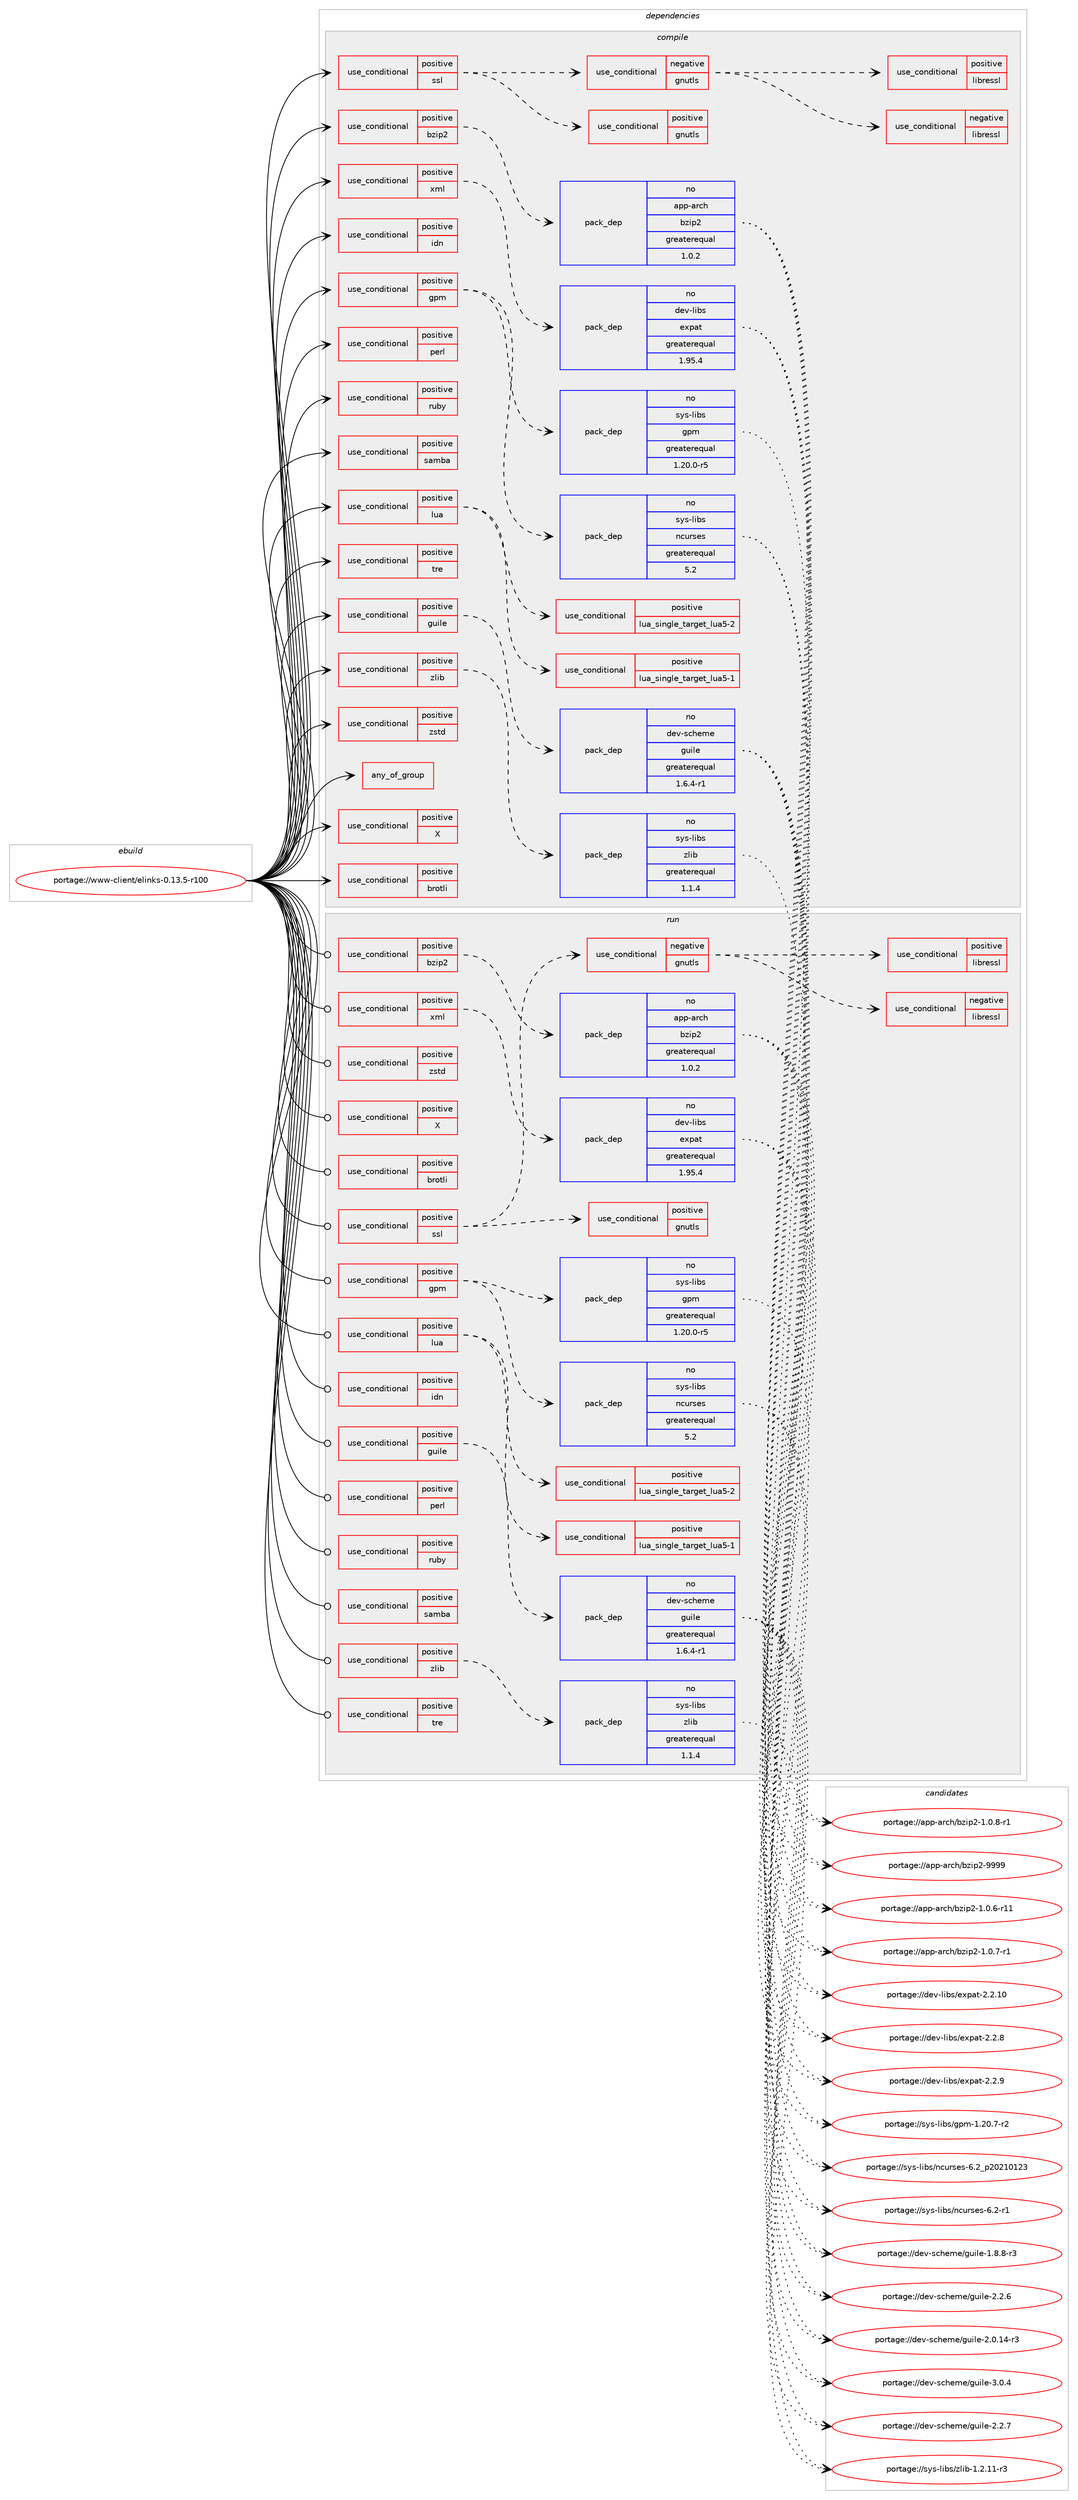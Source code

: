 digraph prolog {

# *************
# Graph options
# *************

newrank=true;
concentrate=true;
compound=true;
graph [rankdir=LR,fontname=Helvetica,fontsize=10,ranksep=1.5];#, ranksep=2.5, nodesep=0.2];
edge  [arrowhead=vee];
node  [fontname=Helvetica,fontsize=10];

# **********
# The ebuild
# **********

subgraph cluster_leftcol {
color=gray;
rank=same;
label=<<i>ebuild</i>>;
id [label="portage://www-client/elinks-0.13.5-r100", color=red, width=4, href="../www-client/elinks-0.13.5-r100.svg"];
}

# ****************
# The dependencies
# ****************

subgraph cluster_midcol {
color=gray;
label=<<i>dependencies</i>>;
subgraph cluster_compile {
fillcolor="#eeeeee";
style=filled;
label=<<i>compile</i>>;
subgraph any69 {
dependency3672 [label=<<TABLE BORDER="0" CELLBORDER="1" CELLSPACING="0" CELLPADDING="4"><TR><TD CELLPADDING="10">any_of_group</TD></TR></TABLE>>, shape=none, color=red];# *** BEGIN UNKNOWN DEPENDENCY TYPE (TODO) ***
# dependency3672 -> package_dependency(portage://www-client/elinks-0.13.5-r100,install,no,dev-lang,python,none,[,,],[slot(3.9)],[])
# *** END UNKNOWN DEPENDENCY TYPE (TODO) ***

# *** BEGIN UNKNOWN DEPENDENCY TYPE (TODO) ***
# dependency3672 -> package_dependency(portage://www-client/elinks-0.13.5-r100,install,no,dev-lang,python,none,[,,],[slot(3.8)],[])
# *** END UNKNOWN DEPENDENCY TYPE (TODO) ***

# *** BEGIN UNKNOWN DEPENDENCY TYPE (TODO) ***
# dependency3672 -> package_dependency(portage://www-client/elinks-0.13.5-r100,install,no,dev-lang,python,none,[,,],[slot(3.7)],[])
# *** END UNKNOWN DEPENDENCY TYPE (TODO) ***

}
id:e -> dependency3672:w [weight=20,style="solid",arrowhead="vee"];
subgraph cond2282 {
dependency3673 [label=<<TABLE BORDER="0" CELLBORDER="1" CELLSPACING="0" CELLPADDING="4"><TR><TD ROWSPAN="3" CELLPADDING="10">use_conditional</TD></TR><TR><TD>positive</TD></TR><TR><TD>X</TD></TR></TABLE>>, shape=none, color=red];
# *** BEGIN UNKNOWN DEPENDENCY TYPE (TODO) ***
# dependency3673 -> package_dependency(portage://www-client/elinks-0.13.5-r100,install,no,x11-libs,libX11,none,[,,],[],[])
# *** END UNKNOWN DEPENDENCY TYPE (TODO) ***

# *** BEGIN UNKNOWN DEPENDENCY TYPE (TODO) ***
# dependency3673 -> package_dependency(portage://www-client/elinks-0.13.5-r100,install,no,x11-libs,libXt,none,[,,],[],[])
# *** END UNKNOWN DEPENDENCY TYPE (TODO) ***

}
id:e -> dependency3673:w [weight=20,style="solid",arrowhead="vee"];
subgraph cond2283 {
dependency3674 [label=<<TABLE BORDER="0" CELLBORDER="1" CELLSPACING="0" CELLPADDING="4"><TR><TD ROWSPAN="3" CELLPADDING="10">use_conditional</TD></TR><TR><TD>positive</TD></TR><TR><TD>brotli</TD></TR></TABLE>>, shape=none, color=red];
# *** BEGIN UNKNOWN DEPENDENCY TYPE (TODO) ***
# dependency3674 -> package_dependency(portage://www-client/elinks-0.13.5-r100,install,no,app-arch,brotli,none,[,,],any_same_slot,[])
# *** END UNKNOWN DEPENDENCY TYPE (TODO) ***

}
id:e -> dependency3674:w [weight=20,style="solid",arrowhead="vee"];
subgraph cond2284 {
dependency3675 [label=<<TABLE BORDER="0" CELLBORDER="1" CELLSPACING="0" CELLPADDING="4"><TR><TD ROWSPAN="3" CELLPADDING="10">use_conditional</TD></TR><TR><TD>positive</TD></TR><TR><TD>bzip2</TD></TR></TABLE>>, shape=none, color=red];
subgraph pack1318 {
dependency3676 [label=<<TABLE BORDER="0" CELLBORDER="1" CELLSPACING="0" CELLPADDING="4" WIDTH="220"><TR><TD ROWSPAN="6" CELLPADDING="30">pack_dep</TD></TR><TR><TD WIDTH="110">no</TD></TR><TR><TD>app-arch</TD></TR><TR><TD>bzip2</TD></TR><TR><TD>greaterequal</TD></TR><TR><TD>1.0.2</TD></TR></TABLE>>, shape=none, color=blue];
}
dependency3675:e -> dependency3676:w [weight=20,style="dashed",arrowhead="vee"];
}
id:e -> dependency3675:w [weight=20,style="solid",arrowhead="vee"];
subgraph cond2285 {
dependency3677 [label=<<TABLE BORDER="0" CELLBORDER="1" CELLSPACING="0" CELLPADDING="4"><TR><TD ROWSPAN="3" CELLPADDING="10">use_conditional</TD></TR><TR><TD>positive</TD></TR><TR><TD>gpm</TD></TR></TABLE>>, shape=none, color=red];
subgraph pack1319 {
dependency3678 [label=<<TABLE BORDER="0" CELLBORDER="1" CELLSPACING="0" CELLPADDING="4" WIDTH="220"><TR><TD ROWSPAN="6" CELLPADDING="30">pack_dep</TD></TR><TR><TD WIDTH="110">no</TD></TR><TR><TD>sys-libs</TD></TR><TR><TD>ncurses</TD></TR><TR><TD>greaterequal</TD></TR><TR><TD>5.2</TD></TR></TABLE>>, shape=none, color=blue];
}
dependency3677:e -> dependency3678:w [weight=20,style="dashed",arrowhead="vee"];
subgraph pack1320 {
dependency3679 [label=<<TABLE BORDER="0" CELLBORDER="1" CELLSPACING="0" CELLPADDING="4" WIDTH="220"><TR><TD ROWSPAN="6" CELLPADDING="30">pack_dep</TD></TR><TR><TD WIDTH="110">no</TD></TR><TR><TD>sys-libs</TD></TR><TR><TD>gpm</TD></TR><TR><TD>greaterequal</TD></TR><TR><TD>1.20.0-r5</TD></TR></TABLE>>, shape=none, color=blue];
}
dependency3677:e -> dependency3679:w [weight=20,style="dashed",arrowhead="vee"];
}
id:e -> dependency3677:w [weight=20,style="solid",arrowhead="vee"];
subgraph cond2286 {
dependency3680 [label=<<TABLE BORDER="0" CELLBORDER="1" CELLSPACING="0" CELLPADDING="4"><TR><TD ROWSPAN="3" CELLPADDING="10">use_conditional</TD></TR><TR><TD>positive</TD></TR><TR><TD>guile</TD></TR></TABLE>>, shape=none, color=red];
subgraph pack1321 {
dependency3681 [label=<<TABLE BORDER="0" CELLBORDER="1" CELLSPACING="0" CELLPADDING="4" WIDTH="220"><TR><TD ROWSPAN="6" CELLPADDING="30">pack_dep</TD></TR><TR><TD WIDTH="110">no</TD></TR><TR><TD>dev-scheme</TD></TR><TR><TD>guile</TD></TR><TR><TD>greaterequal</TD></TR><TR><TD>1.6.4-r1</TD></TR></TABLE>>, shape=none, color=blue];
}
dependency3680:e -> dependency3681:w [weight=20,style="dashed",arrowhead="vee"];
}
id:e -> dependency3680:w [weight=20,style="solid",arrowhead="vee"];
subgraph cond2287 {
dependency3682 [label=<<TABLE BORDER="0" CELLBORDER="1" CELLSPACING="0" CELLPADDING="4"><TR><TD ROWSPAN="3" CELLPADDING="10">use_conditional</TD></TR><TR><TD>positive</TD></TR><TR><TD>idn</TD></TR></TABLE>>, shape=none, color=red];
# *** BEGIN UNKNOWN DEPENDENCY TYPE (TODO) ***
# dependency3682 -> package_dependency(portage://www-client/elinks-0.13.5-r100,install,no,net-dns,libidn,none,[,,],any_same_slot,[])
# *** END UNKNOWN DEPENDENCY TYPE (TODO) ***

}
id:e -> dependency3682:w [weight=20,style="solid",arrowhead="vee"];
subgraph cond2288 {
dependency3683 [label=<<TABLE BORDER="0" CELLBORDER="1" CELLSPACING="0" CELLPADDING="4"><TR><TD ROWSPAN="3" CELLPADDING="10">use_conditional</TD></TR><TR><TD>positive</TD></TR><TR><TD>lua</TD></TR></TABLE>>, shape=none, color=red];
subgraph cond2289 {
dependency3684 [label=<<TABLE BORDER="0" CELLBORDER="1" CELLSPACING="0" CELLPADDING="4"><TR><TD ROWSPAN="3" CELLPADDING="10">use_conditional</TD></TR><TR><TD>positive</TD></TR><TR><TD>lua_single_target_lua5-1</TD></TR></TABLE>>, shape=none, color=red];
# *** BEGIN UNKNOWN DEPENDENCY TYPE (TODO) ***
# dependency3684 -> package_dependency(portage://www-client/elinks-0.13.5-r100,install,no,dev-lang,lua,none,[,,],[slot(5.1)],[])
# *** END UNKNOWN DEPENDENCY TYPE (TODO) ***

}
dependency3683:e -> dependency3684:w [weight=20,style="dashed",arrowhead="vee"];
subgraph cond2290 {
dependency3685 [label=<<TABLE BORDER="0" CELLBORDER="1" CELLSPACING="0" CELLPADDING="4"><TR><TD ROWSPAN="3" CELLPADDING="10">use_conditional</TD></TR><TR><TD>positive</TD></TR><TR><TD>lua_single_target_lua5-2</TD></TR></TABLE>>, shape=none, color=red];
# *** BEGIN UNKNOWN DEPENDENCY TYPE (TODO) ***
# dependency3685 -> package_dependency(portage://www-client/elinks-0.13.5-r100,install,no,dev-lang,lua,none,[,,],[slot(5.2)],[])
# *** END UNKNOWN DEPENDENCY TYPE (TODO) ***

}
dependency3683:e -> dependency3685:w [weight=20,style="dashed",arrowhead="vee"];
}
id:e -> dependency3683:w [weight=20,style="solid",arrowhead="vee"];
subgraph cond2291 {
dependency3686 [label=<<TABLE BORDER="0" CELLBORDER="1" CELLSPACING="0" CELLPADDING="4"><TR><TD ROWSPAN="3" CELLPADDING="10">use_conditional</TD></TR><TR><TD>positive</TD></TR><TR><TD>perl</TD></TR></TABLE>>, shape=none, color=red];
# *** BEGIN UNKNOWN DEPENDENCY TYPE (TODO) ***
# dependency3686 -> package_dependency(portage://www-client/elinks-0.13.5-r100,install,no,dev-lang,perl,none,[,,],any_same_slot,[])
# *** END UNKNOWN DEPENDENCY TYPE (TODO) ***

}
id:e -> dependency3686:w [weight=20,style="solid",arrowhead="vee"];
subgraph cond2292 {
dependency3687 [label=<<TABLE BORDER="0" CELLBORDER="1" CELLSPACING="0" CELLPADDING="4"><TR><TD ROWSPAN="3" CELLPADDING="10">use_conditional</TD></TR><TR><TD>positive</TD></TR><TR><TD>ruby</TD></TR></TABLE>>, shape=none, color=red];
# *** BEGIN UNKNOWN DEPENDENCY TYPE (TODO) ***
# dependency3687 -> package_dependency(portage://www-client/elinks-0.13.5-r100,install,no,dev-lang,ruby,none,[,,],any_different_slot,[])
# *** END UNKNOWN DEPENDENCY TYPE (TODO) ***

# *** BEGIN UNKNOWN DEPENDENCY TYPE (TODO) ***
# dependency3687 -> package_dependency(portage://www-client/elinks-0.13.5-r100,install,no,dev-ruby,rubygems,none,[,,],any_different_slot,[])
# *** END UNKNOWN DEPENDENCY TYPE (TODO) ***

}
id:e -> dependency3687:w [weight=20,style="solid",arrowhead="vee"];
subgraph cond2293 {
dependency3688 [label=<<TABLE BORDER="0" CELLBORDER="1" CELLSPACING="0" CELLPADDING="4"><TR><TD ROWSPAN="3" CELLPADDING="10">use_conditional</TD></TR><TR><TD>positive</TD></TR><TR><TD>samba</TD></TR></TABLE>>, shape=none, color=red];
# *** BEGIN UNKNOWN DEPENDENCY TYPE (TODO) ***
# dependency3688 -> package_dependency(portage://www-client/elinks-0.13.5-r100,install,no,net-fs,samba,none,[,,],[],[])
# *** END UNKNOWN DEPENDENCY TYPE (TODO) ***

}
id:e -> dependency3688:w [weight=20,style="solid",arrowhead="vee"];
subgraph cond2294 {
dependency3689 [label=<<TABLE BORDER="0" CELLBORDER="1" CELLSPACING="0" CELLPADDING="4"><TR><TD ROWSPAN="3" CELLPADDING="10">use_conditional</TD></TR><TR><TD>positive</TD></TR><TR><TD>ssl</TD></TR></TABLE>>, shape=none, color=red];
subgraph cond2295 {
dependency3690 [label=<<TABLE BORDER="0" CELLBORDER="1" CELLSPACING="0" CELLPADDING="4"><TR><TD ROWSPAN="3" CELLPADDING="10">use_conditional</TD></TR><TR><TD>negative</TD></TR><TR><TD>gnutls</TD></TR></TABLE>>, shape=none, color=red];
subgraph cond2296 {
dependency3691 [label=<<TABLE BORDER="0" CELLBORDER="1" CELLSPACING="0" CELLPADDING="4"><TR><TD ROWSPAN="3" CELLPADDING="10">use_conditional</TD></TR><TR><TD>negative</TD></TR><TR><TD>libressl</TD></TR></TABLE>>, shape=none, color=red];
# *** BEGIN UNKNOWN DEPENDENCY TYPE (TODO) ***
# dependency3691 -> package_dependency(portage://www-client/elinks-0.13.5-r100,install,no,dev-libs,openssl,none,[,,],[slot(0),equal],[])
# *** END UNKNOWN DEPENDENCY TYPE (TODO) ***

}
dependency3690:e -> dependency3691:w [weight=20,style="dashed",arrowhead="vee"];
subgraph cond2297 {
dependency3692 [label=<<TABLE BORDER="0" CELLBORDER="1" CELLSPACING="0" CELLPADDING="4"><TR><TD ROWSPAN="3" CELLPADDING="10">use_conditional</TD></TR><TR><TD>positive</TD></TR><TR><TD>libressl</TD></TR></TABLE>>, shape=none, color=red];
# *** BEGIN UNKNOWN DEPENDENCY TYPE (TODO) ***
# dependency3692 -> package_dependency(portage://www-client/elinks-0.13.5-r100,install,no,dev-libs,libressl,none,[,,],[slot(0),equal],[])
# *** END UNKNOWN DEPENDENCY TYPE (TODO) ***

}
dependency3690:e -> dependency3692:w [weight=20,style="dashed",arrowhead="vee"];
}
dependency3689:e -> dependency3690:w [weight=20,style="dashed",arrowhead="vee"];
subgraph cond2298 {
dependency3693 [label=<<TABLE BORDER="0" CELLBORDER="1" CELLSPACING="0" CELLPADDING="4"><TR><TD ROWSPAN="3" CELLPADDING="10">use_conditional</TD></TR><TR><TD>positive</TD></TR><TR><TD>gnutls</TD></TR></TABLE>>, shape=none, color=red];
# *** BEGIN UNKNOWN DEPENDENCY TYPE (TODO) ***
# dependency3693 -> package_dependency(portage://www-client/elinks-0.13.5-r100,install,no,net-libs,gnutls,none,[,,],any_same_slot,[])
# *** END UNKNOWN DEPENDENCY TYPE (TODO) ***

}
dependency3689:e -> dependency3693:w [weight=20,style="dashed",arrowhead="vee"];
}
id:e -> dependency3689:w [weight=20,style="solid",arrowhead="vee"];
subgraph cond2299 {
dependency3694 [label=<<TABLE BORDER="0" CELLBORDER="1" CELLSPACING="0" CELLPADDING="4"><TR><TD ROWSPAN="3" CELLPADDING="10">use_conditional</TD></TR><TR><TD>positive</TD></TR><TR><TD>tre</TD></TR></TABLE>>, shape=none, color=red];
# *** BEGIN UNKNOWN DEPENDENCY TYPE (TODO) ***
# dependency3694 -> package_dependency(portage://www-client/elinks-0.13.5-r100,install,no,dev-libs,tre,none,[,,],[],[])
# *** END UNKNOWN DEPENDENCY TYPE (TODO) ***

}
id:e -> dependency3694:w [weight=20,style="solid",arrowhead="vee"];
subgraph cond2300 {
dependency3695 [label=<<TABLE BORDER="0" CELLBORDER="1" CELLSPACING="0" CELLPADDING="4"><TR><TD ROWSPAN="3" CELLPADDING="10">use_conditional</TD></TR><TR><TD>positive</TD></TR><TR><TD>xml</TD></TR></TABLE>>, shape=none, color=red];
subgraph pack1322 {
dependency3696 [label=<<TABLE BORDER="0" CELLBORDER="1" CELLSPACING="0" CELLPADDING="4" WIDTH="220"><TR><TD ROWSPAN="6" CELLPADDING="30">pack_dep</TD></TR><TR><TD WIDTH="110">no</TD></TR><TR><TD>dev-libs</TD></TR><TR><TD>expat</TD></TR><TR><TD>greaterequal</TD></TR><TR><TD>1.95.4</TD></TR></TABLE>>, shape=none, color=blue];
}
dependency3695:e -> dependency3696:w [weight=20,style="dashed",arrowhead="vee"];
}
id:e -> dependency3695:w [weight=20,style="solid",arrowhead="vee"];
subgraph cond2301 {
dependency3697 [label=<<TABLE BORDER="0" CELLBORDER="1" CELLSPACING="0" CELLPADDING="4"><TR><TD ROWSPAN="3" CELLPADDING="10">use_conditional</TD></TR><TR><TD>positive</TD></TR><TR><TD>zlib</TD></TR></TABLE>>, shape=none, color=red];
subgraph pack1323 {
dependency3698 [label=<<TABLE BORDER="0" CELLBORDER="1" CELLSPACING="0" CELLPADDING="4" WIDTH="220"><TR><TD ROWSPAN="6" CELLPADDING="30">pack_dep</TD></TR><TR><TD WIDTH="110">no</TD></TR><TR><TD>sys-libs</TD></TR><TR><TD>zlib</TD></TR><TR><TD>greaterequal</TD></TR><TR><TD>1.1.4</TD></TR></TABLE>>, shape=none, color=blue];
}
dependency3697:e -> dependency3698:w [weight=20,style="dashed",arrowhead="vee"];
}
id:e -> dependency3697:w [weight=20,style="solid",arrowhead="vee"];
subgraph cond2302 {
dependency3699 [label=<<TABLE BORDER="0" CELLBORDER="1" CELLSPACING="0" CELLPADDING="4"><TR><TD ROWSPAN="3" CELLPADDING="10">use_conditional</TD></TR><TR><TD>positive</TD></TR><TR><TD>zstd</TD></TR></TABLE>>, shape=none, color=red];
# *** BEGIN UNKNOWN DEPENDENCY TYPE (TODO) ***
# dependency3699 -> package_dependency(portage://www-client/elinks-0.13.5-r100,install,no,app-arch,zstd,none,[,,],any_same_slot,[])
# *** END UNKNOWN DEPENDENCY TYPE (TODO) ***

}
id:e -> dependency3699:w [weight=20,style="solid",arrowhead="vee"];
}
subgraph cluster_compileandrun {
fillcolor="#eeeeee";
style=filled;
label=<<i>compile and run</i>>;
}
subgraph cluster_run {
fillcolor="#eeeeee";
style=filled;
label=<<i>run</i>>;
subgraph cond2303 {
dependency3700 [label=<<TABLE BORDER="0" CELLBORDER="1" CELLSPACING="0" CELLPADDING="4"><TR><TD ROWSPAN="3" CELLPADDING="10">use_conditional</TD></TR><TR><TD>positive</TD></TR><TR><TD>X</TD></TR></TABLE>>, shape=none, color=red];
# *** BEGIN UNKNOWN DEPENDENCY TYPE (TODO) ***
# dependency3700 -> package_dependency(portage://www-client/elinks-0.13.5-r100,run,no,x11-libs,libX11,none,[,,],[],[])
# *** END UNKNOWN DEPENDENCY TYPE (TODO) ***

# *** BEGIN UNKNOWN DEPENDENCY TYPE (TODO) ***
# dependency3700 -> package_dependency(portage://www-client/elinks-0.13.5-r100,run,no,x11-libs,libXt,none,[,,],[],[])
# *** END UNKNOWN DEPENDENCY TYPE (TODO) ***

}
id:e -> dependency3700:w [weight=20,style="solid",arrowhead="odot"];
subgraph cond2304 {
dependency3701 [label=<<TABLE BORDER="0" CELLBORDER="1" CELLSPACING="0" CELLPADDING="4"><TR><TD ROWSPAN="3" CELLPADDING="10">use_conditional</TD></TR><TR><TD>positive</TD></TR><TR><TD>brotli</TD></TR></TABLE>>, shape=none, color=red];
# *** BEGIN UNKNOWN DEPENDENCY TYPE (TODO) ***
# dependency3701 -> package_dependency(portage://www-client/elinks-0.13.5-r100,run,no,app-arch,brotli,none,[,,],any_same_slot,[])
# *** END UNKNOWN DEPENDENCY TYPE (TODO) ***

}
id:e -> dependency3701:w [weight=20,style="solid",arrowhead="odot"];
subgraph cond2305 {
dependency3702 [label=<<TABLE BORDER="0" CELLBORDER="1" CELLSPACING="0" CELLPADDING="4"><TR><TD ROWSPAN="3" CELLPADDING="10">use_conditional</TD></TR><TR><TD>positive</TD></TR><TR><TD>bzip2</TD></TR></TABLE>>, shape=none, color=red];
subgraph pack1324 {
dependency3703 [label=<<TABLE BORDER="0" CELLBORDER="1" CELLSPACING="0" CELLPADDING="4" WIDTH="220"><TR><TD ROWSPAN="6" CELLPADDING="30">pack_dep</TD></TR><TR><TD WIDTH="110">no</TD></TR><TR><TD>app-arch</TD></TR><TR><TD>bzip2</TD></TR><TR><TD>greaterequal</TD></TR><TR><TD>1.0.2</TD></TR></TABLE>>, shape=none, color=blue];
}
dependency3702:e -> dependency3703:w [weight=20,style="dashed",arrowhead="vee"];
}
id:e -> dependency3702:w [weight=20,style="solid",arrowhead="odot"];
subgraph cond2306 {
dependency3704 [label=<<TABLE BORDER="0" CELLBORDER="1" CELLSPACING="0" CELLPADDING="4"><TR><TD ROWSPAN="3" CELLPADDING="10">use_conditional</TD></TR><TR><TD>positive</TD></TR><TR><TD>gpm</TD></TR></TABLE>>, shape=none, color=red];
subgraph pack1325 {
dependency3705 [label=<<TABLE BORDER="0" CELLBORDER="1" CELLSPACING="0" CELLPADDING="4" WIDTH="220"><TR><TD ROWSPAN="6" CELLPADDING="30">pack_dep</TD></TR><TR><TD WIDTH="110">no</TD></TR><TR><TD>sys-libs</TD></TR><TR><TD>ncurses</TD></TR><TR><TD>greaterequal</TD></TR><TR><TD>5.2</TD></TR></TABLE>>, shape=none, color=blue];
}
dependency3704:e -> dependency3705:w [weight=20,style="dashed",arrowhead="vee"];
subgraph pack1326 {
dependency3706 [label=<<TABLE BORDER="0" CELLBORDER="1" CELLSPACING="0" CELLPADDING="4" WIDTH="220"><TR><TD ROWSPAN="6" CELLPADDING="30">pack_dep</TD></TR><TR><TD WIDTH="110">no</TD></TR><TR><TD>sys-libs</TD></TR><TR><TD>gpm</TD></TR><TR><TD>greaterequal</TD></TR><TR><TD>1.20.0-r5</TD></TR></TABLE>>, shape=none, color=blue];
}
dependency3704:e -> dependency3706:w [weight=20,style="dashed",arrowhead="vee"];
}
id:e -> dependency3704:w [weight=20,style="solid",arrowhead="odot"];
subgraph cond2307 {
dependency3707 [label=<<TABLE BORDER="0" CELLBORDER="1" CELLSPACING="0" CELLPADDING="4"><TR><TD ROWSPAN="3" CELLPADDING="10">use_conditional</TD></TR><TR><TD>positive</TD></TR><TR><TD>guile</TD></TR></TABLE>>, shape=none, color=red];
subgraph pack1327 {
dependency3708 [label=<<TABLE BORDER="0" CELLBORDER="1" CELLSPACING="0" CELLPADDING="4" WIDTH="220"><TR><TD ROWSPAN="6" CELLPADDING="30">pack_dep</TD></TR><TR><TD WIDTH="110">no</TD></TR><TR><TD>dev-scheme</TD></TR><TR><TD>guile</TD></TR><TR><TD>greaterequal</TD></TR><TR><TD>1.6.4-r1</TD></TR></TABLE>>, shape=none, color=blue];
}
dependency3707:e -> dependency3708:w [weight=20,style="dashed",arrowhead="vee"];
}
id:e -> dependency3707:w [weight=20,style="solid",arrowhead="odot"];
subgraph cond2308 {
dependency3709 [label=<<TABLE BORDER="0" CELLBORDER="1" CELLSPACING="0" CELLPADDING="4"><TR><TD ROWSPAN="3" CELLPADDING="10">use_conditional</TD></TR><TR><TD>positive</TD></TR><TR><TD>idn</TD></TR></TABLE>>, shape=none, color=red];
# *** BEGIN UNKNOWN DEPENDENCY TYPE (TODO) ***
# dependency3709 -> package_dependency(portage://www-client/elinks-0.13.5-r100,run,no,net-dns,libidn,none,[,,],any_same_slot,[])
# *** END UNKNOWN DEPENDENCY TYPE (TODO) ***

}
id:e -> dependency3709:w [weight=20,style="solid",arrowhead="odot"];
subgraph cond2309 {
dependency3710 [label=<<TABLE BORDER="0" CELLBORDER="1" CELLSPACING="0" CELLPADDING="4"><TR><TD ROWSPAN="3" CELLPADDING="10">use_conditional</TD></TR><TR><TD>positive</TD></TR><TR><TD>lua</TD></TR></TABLE>>, shape=none, color=red];
subgraph cond2310 {
dependency3711 [label=<<TABLE BORDER="0" CELLBORDER="1" CELLSPACING="0" CELLPADDING="4"><TR><TD ROWSPAN="3" CELLPADDING="10">use_conditional</TD></TR><TR><TD>positive</TD></TR><TR><TD>lua_single_target_lua5-1</TD></TR></TABLE>>, shape=none, color=red];
# *** BEGIN UNKNOWN DEPENDENCY TYPE (TODO) ***
# dependency3711 -> package_dependency(portage://www-client/elinks-0.13.5-r100,run,no,dev-lang,lua,none,[,,],[slot(5.1)],[])
# *** END UNKNOWN DEPENDENCY TYPE (TODO) ***

}
dependency3710:e -> dependency3711:w [weight=20,style="dashed",arrowhead="vee"];
subgraph cond2311 {
dependency3712 [label=<<TABLE BORDER="0" CELLBORDER="1" CELLSPACING="0" CELLPADDING="4"><TR><TD ROWSPAN="3" CELLPADDING="10">use_conditional</TD></TR><TR><TD>positive</TD></TR><TR><TD>lua_single_target_lua5-2</TD></TR></TABLE>>, shape=none, color=red];
# *** BEGIN UNKNOWN DEPENDENCY TYPE (TODO) ***
# dependency3712 -> package_dependency(portage://www-client/elinks-0.13.5-r100,run,no,dev-lang,lua,none,[,,],[slot(5.2)],[])
# *** END UNKNOWN DEPENDENCY TYPE (TODO) ***

}
dependency3710:e -> dependency3712:w [weight=20,style="dashed",arrowhead="vee"];
}
id:e -> dependency3710:w [weight=20,style="solid",arrowhead="odot"];
subgraph cond2312 {
dependency3713 [label=<<TABLE BORDER="0" CELLBORDER="1" CELLSPACING="0" CELLPADDING="4"><TR><TD ROWSPAN="3" CELLPADDING="10">use_conditional</TD></TR><TR><TD>positive</TD></TR><TR><TD>perl</TD></TR></TABLE>>, shape=none, color=red];
# *** BEGIN UNKNOWN DEPENDENCY TYPE (TODO) ***
# dependency3713 -> package_dependency(portage://www-client/elinks-0.13.5-r100,run,no,dev-lang,perl,none,[,,],any_same_slot,[])
# *** END UNKNOWN DEPENDENCY TYPE (TODO) ***

}
id:e -> dependency3713:w [weight=20,style="solid",arrowhead="odot"];
subgraph cond2313 {
dependency3714 [label=<<TABLE BORDER="0" CELLBORDER="1" CELLSPACING="0" CELLPADDING="4"><TR><TD ROWSPAN="3" CELLPADDING="10">use_conditional</TD></TR><TR><TD>positive</TD></TR><TR><TD>ruby</TD></TR></TABLE>>, shape=none, color=red];
# *** BEGIN UNKNOWN DEPENDENCY TYPE (TODO) ***
# dependency3714 -> package_dependency(portage://www-client/elinks-0.13.5-r100,run,no,dev-lang,ruby,none,[,,],any_different_slot,[])
# *** END UNKNOWN DEPENDENCY TYPE (TODO) ***

# *** BEGIN UNKNOWN DEPENDENCY TYPE (TODO) ***
# dependency3714 -> package_dependency(portage://www-client/elinks-0.13.5-r100,run,no,dev-ruby,rubygems,none,[,,],any_different_slot,[])
# *** END UNKNOWN DEPENDENCY TYPE (TODO) ***

}
id:e -> dependency3714:w [weight=20,style="solid",arrowhead="odot"];
subgraph cond2314 {
dependency3715 [label=<<TABLE BORDER="0" CELLBORDER="1" CELLSPACING="0" CELLPADDING="4"><TR><TD ROWSPAN="3" CELLPADDING="10">use_conditional</TD></TR><TR><TD>positive</TD></TR><TR><TD>samba</TD></TR></TABLE>>, shape=none, color=red];
# *** BEGIN UNKNOWN DEPENDENCY TYPE (TODO) ***
# dependency3715 -> package_dependency(portage://www-client/elinks-0.13.5-r100,run,no,net-fs,samba,none,[,,],[],[])
# *** END UNKNOWN DEPENDENCY TYPE (TODO) ***

}
id:e -> dependency3715:w [weight=20,style="solid",arrowhead="odot"];
subgraph cond2315 {
dependency3716 [label=<<TABLE BORDER="0" CELLBORDER="1" CELLSPACING="0" CELLPADDING="4"><TR><TD ROWSPAN="3" CELLPADDING="10">use_conditional</TD></TR><TR><TD>positive</TD></TR><TR><TD>ssl</TD></TR></TABLE>>, shape=none, color=red];
subgraph cond2316 {
dependency3717 [label=<<TABLE BORDER="0" CELLBORDER="1" CELLSPACING="0" CELLPADDING="4"><TR><TD ROWSPAN="3" CELLPADDING="10">use_conditional</TD></TR><TR><TD>negative</TD></TR><TR><TD>gnutls</TD></TR></TABLE>>, shape=none, color=red];
subgraph cond2317 {
dependency3718 [label=<<TABLE BORDER="0" CELLBORDER="1" CELLSPACING="0" CELLPADDING="4"><TR><TD ROWSPAN="3" CELLPADDING="10">use_conditional</TD></TR><TR><TD>negative</TD></TR><TR><TD>libressl</TD></TR></TABLE>>, shape=none, color=red];
# *** BEGIN UNKNOWN DEPENDENCY TYPE (TODO) ***
# dependency3718 -> package_dependency(portage://www-client/elinks-0.13.5-r100,run,no,dev-libs,openssl,none,[,,],[slot(0),equal],[])
# *** END UNKNOWN DEPENDENCY TYPE (TODO) ***

}
dependency3717:e -> dependency3718:w [weight=20,style="dashed",arrowhead="vee"];
subgraph cond2318 {
dependency3719 [label=<<TABLE BORDER="0" CELLBORDER="1" CELLSPACING="0" CELLPADDING="4"><TR><TD ROWSPAN="3" CELLPADDING="10">use_conditional</TD></TR><TR><TD>positive</TD></TR><TR><TD>libressl</TD></TR></TABLE>>, shape=none, color=red];
# *** BEGIN UNKNOWN DEPENDENCY TYPE (TODO) ***
# dependency3719 -> package_dependency(portage://www-client/elinks-0.13.5-r100,run,no,dev-libs,libressl,none,[,,],[slot(0),equal],[])
# *** END UNKNOWN DEPENDENCY TYPE (TODO) ***

}
dependency3717:e -> dependency3719:w [weight=20,style="dashed",arrowhead="vee"];
}
dependency3716:e -> dependency3717:w [weight=20,style="dashed",arrowhead="vee"];
subgraph cond2319 {
dependency3720 [label=<<TABLE BORDER="0" CELLBORDER="1" CELLSPACING="0" CELLPADDING="4"><TR><TD ROWSPAN="3" CELLPADDING="10">use_conditional</TD></TR><TR><TD>positive</TD></TR><TR><TD>gnutls</TD></TR></TABLE>>, shape=none, color=red];
# *** BEGIN UNKNOWN DEPENDENCY TYPE (TODO) ***
# dependency3720 -> package_dependency(portage://www-client/elinks-0.13.5-r100,run,no,net-libs,gnutls,none,[,,],any_same_slot,[])
# *** END UNKNOWN DEPENDENCY TYPE (TODO) ***

}
dependency3716:e -> dependency3720:w [weight=20,style="dashed",arrowhead="vee"];
}
id:e -> dependency3716:w [weight=20,style="solid",arrowhead="odot"];
subgraph cond2320 {
dependency3721 [label=<<TABLE BORDER="0" CELLBORDER="1" CELLSPACING="0" CELLPADDING="4"><TR><TD ROWSPAN="3" CELLPADDING="10">use_conditional</TD></TR><TR><TD>positive</TD></TR><TR><TD>tre</TD></TR></TABLE>>, shape=none, color=red];
# *** BEGIN UNKNOWN DEPENDENCY TYPE (TODO) ***
# dependency3721 -> package_dependency(portage://www-client/elinks-0.13.5-r100,run,no,dev-libs,tre,none,[,,],[],[])
# *** END UNKNOWN DEPENDENCY TYPE (TODO) ***

}
id:e -> dependency3721:w [weight=20,style="solid",arrowhead="odot"];
subgraph cond2321 {
dependency3722 [label=<<TABLE BORDER="0" CELLBORDER="1" CELLSPACING="0" CELLPADDING="4"><TR><TD ROWSPAN="3" CELLPADDING="10">use_conditional</TD></TR><TR><TD>positive</TD></TR><TR><TD>xml</TD></TR></TABLE>>, shape=none, color=red];
subgraph pack1328 {
dependency3723 [label=<<TABLE BORDER="0" CELLBORDER="1" CELLSPACING="0" CELLPADDING="4" WIDTH="220"><TR><TD ROWSPAN="6" CELLPADDING="30">pack_dep</TD></TR><TR><TD WIDTH="110">no</TD></TR><TR><TD>dev-libs</TD></TR><TR><TD>expat</TD></TR><TR><TD>greaterequal</TD></TR><TR><TD>1.95.4</TD></TR></TABLE>>, shape=none, color=blue];
}
dependency3722:e -> dependency3723:w [weight=20,style="dashed",arrowhead="vee"];
}
id:e -> dependency3722:w [weight=20,style="solid",arrowhead="odot"];
subgraph cond2322 {
dependency3724 [label=<<TABLE BORDER="0" CELLBORDER="1" CELLSPACING="0" CELLPADDING="4"><TR><TD ROWSPAN="3" CELLPADDING="10">use_conditional</TD></TR><TR><TD>positive</TD></TR><TR><TD>zlib</TD></TR></TABLE>>, shape=none, color=red];
subgraph pack1329 {
dependency3725 [label=<<TABLE BORDER="0" CELLBORDER="1" CELLSPACING="0" CELLPADDING="4" WIDTH="220"><TR><TD ROWSPAN="6" CELLPADDING="30">pack_dep</TD></TR><TR><TD WIDTH="110">no</TD></TR><TR><TD>sys-libs</TD></TR><TR><TD>zlib</TD></TR><TR><TD>greaterequal</TD></TR><TR><TD>1.1.4</TD></TR></TABLE>>, shape=none, color=blue];
}
dependency3724:e -> dependency3725:w [weight=20,style="dashed",arrowhead="vee"];
}
id:e -> dependency3724:w [weight=20,style="solid",arrowhead="odot"];
subgraph cond2323 {
dependency3726 [label=<<TABLE BORDER="0" CELLBORDER="1" CELLSPACING="0" CELLPADDING="4"><TR><TD ROWSPAN="3" CELLPADDING="10">use_conditional</TD></TR><TR><TD>positive</TD></TR><TR><TD>zstd</TD></TR></TABLE>>, shape=none, color=red];
# *** BEGIN UNKNOWN DEPENDENCY TYPE (TODO) ***
# dependency3726 -> package_dependency(portage://www-client/elinks-0.13.5-r100,run,no,app-arch,zstd,none,[,,],any_same_slot,[])
# *** END UNKNOWN DEPENDENCY TYPE (TODO) ***

}
id:e -> dependency3726:w [weight=20,style="solid",arrowhead="odot"];
}
}

# **************
# The candidates
# **************

subgraph cluster_choices {
rank=same;
color=gray;
label=<<i>candidates</i>>;

subgraph choice1318 {
color=black;
nodesep=1;
choice97112112459711499104479812210511250454946484654451144949 [label="portage://app-arch/bzip2-1.0.6-r11", color=red, width=4,href="../app-arch/bzip2-1.0.6-r11.svg"];
choice971121124597114991044798122105112504549464846554511449 [label="portage://app-arch/bzip2-1.0.7-r1", color=red, width=4,href="../app-arch/bzip2-1.0.7-r1.svg"];
choice971121124597114991044798122105112504549464846564511449 [label="portage://app-arch/bzip2-1.0.8-r1", color=red, width=4,href="../app-arch/bzip2-1.0.8-r1.svg"];
choice971121124597114991044798122105112504557575757 [label="portage://app-arch/bzip2-9999", color=red, width=4,href="../app-arch/bzip2-9999.svg"];
dependency3676:e -> choice97112112459711499104479812210511250454946484654451144949:w [style=dotted,weight="100"];
dependency3676:e -> choice971121124597114991044798122105112504549464846554511449:w [style=dotted,weight="100"];
dependency3676:e -> choice971121124597114991044798122105112504549464846564511449:w [style=dotted,weight="100"];
dependency3676:e -> choice971121124597114991044798122105112504557575757:w [style=dotted,weight="100"];
}
subgraph choice1319 {
color=black;
nodesep=1;
choice11512111545108105981154711099117114115101115455446504511449 [label="portage://sys-libs/ncurses-6.2-r1", color=red, width=4,href="../sys-libs/ncurses-6.2-r1.svg"];
choice1151211154510810598115471109911711411510111545544650951125048504948495051 [label="portage://sys-libs/ncurses-6.2_p20210123", color=red, width=4,href="../sys-libs/ncurses-6.2_p20210123.svg"];
dependency3678:e -> choice11512111545108105981154711099117114115101115455446504511449:w [style=dotted,weight="100"];
dependency3678:e -> choice1151211154510810598115471109911711411510111545544650951125048504948495051:w [style=dotted,weight="100"];
}
subgraph choice1320 {
color=black;
nodesep=1;
choice115121115451081059811547103112109454946504846554511450 [label="portage://sys-libs/gpm-1.20.7-r2", color=red, width=4,href="../sys-libs/gpm-1.20.7-r2.svg"];
dependency3679:e -> choice115121115451081059811547103112109454946504846554511450:w [style=dotted,weight="100"];
}
subgraph choice1321 {
color=black;
nodesep=1;
choice1001011184511599104101109101471031171051081014549465646564511451 [label="portage://dev-scheme/guile-1.8.8-r3", color=red, width=4,href="../dev-scheme/guile-1.8.8-r3.svg"];
choice100101118451159910410110910147103117105108101455046484649524511451 [label="portage://dev-scheme/guile-2.0.14-r3", color=red, width=4,href="../dev-scheme/guile-2.0.14-r3.svg"];
choice100101118451159910410110910147103117105108101455046504654 [label="portage://dev-scheme/guile-2.2.6", color=red, width=4,href="../dev-scheme/guile-2.2.6.svg"];
choice100101118451159910410110910147103117105108101455046504655 [label="portage://dev-scheme/guile-2.2.7", color=red, width=4,href="../dev-scheme/guile-2.2.7.svg"];
choice100101118451159910410110910147103117105108101455146484652 [label="portage://dev-scheme/guile-3.0.4", color=red, width=4,href="../dev-scheme/guile-3.0.4.svg"];
dependency3681:e -> choice1001011184511599104101109101471031171051081014549465646564511451:w [style=dotted,weight="100"];
dependency3681:e -> choice100101118451159910410110910147103117105108101455046484649524511451:w [style=dotted,weight="100"];
dependency3681:e -> choice100101118451159910410110910147103117105108101455046504654:w [style=dotted,weight="100"];
dependency3681:e -> choice100101118451159910410110910147103117105108101455046504655:w [style=dotted,weight="100"];
dependency3681:e -> choice100101118451159910410110910147103117105108101455146484652:w [style=dotted,weight="100"];
}
subgraph choice1322 {
color=black;
nodesep=1;
choice1001011184510810598115471011201129711645504650464948 [label="portage://dev-libs/expat-2.2.10", color=red, width=4,href="../dev-libs/expat-2.2.10.svg"];
choice10010111845108105981154710112011297116455046504656 [label="portage://dev-libs/expat-2.2.8", color=red, width=4,href="../dev-libs/expat-2.2.8.svg"];
choice10010111845108105981154710112011297116455046504657 [label="portage://dev-libs/expat-2.2.9", color=red, width=4,href="../dev-libs/expat-2.2.9.svg"];
dependency3696:e -> choice1001011184510810598115471011201129711645504650464948:w [style=dotted,weight="100"];
dependency3696:e -> choice10010111845108105981154710112011297116455046504656:w [style=dotted,weight="100"];
dependency3696:e -> choice10010111845108105981154710112011297116455046504657:w [style=dotted,weight="100"];
}
subgraph choice1323 {
color=black;
nodesep=1;
choice11512111545108105981154712210810598454946504649494511451 [label="portage://sys-libs/zlib-1.2.11-r3", color=red, width=4,href="../sys-libs/zlib-1.2.11-r3.svg"];
dependency3698:e -> choice11512111545108105981154712210810598454946504649494511451:w [style=dotted,weight="100"];
}
subgraph choice1324 {
color=black;
nodesep=1;
choice97112112459711499104479812210511250454946484654451144949 [label="portage://app-arch/bzip2-1.0.6-r11", color=red, width=4,href="../app-arch/bzip2-1.0.6-r11.svg"];
choice971121124597114991044798122105112504549464846554511449 [label="portage://app-arch/bzip2-1.0.7-r1", color=red, width=4,href="../app-arch/bzip2-1.0.7-r1.svg"];
choice971121124597114991044798122105112504549464846564511449 [label="portage://app-arch/bzip2-1.0.8-r1", color=red, width=4,href="../app-arch/bzip2-1.0.8-r1.svg"];
choice971121124597114991044798122105112504557575757 [label="portage://app-arch/bzip2-9999", color=red, width=4,href="../app-arch/bzip2-9999.svg"];
dependency3703:e -> choice97112112459711499104479812210511250454946484654451144949:w [style=dotted,weight="100"];
dependency3703:e -> choice971121124597114991044798122105112504549464846554511449:w [style=dotted,weight="100"];
dependency3703:e -> choice971121124597114991044798122105112504549464846564511449:w [style=dotted,weight="100"];
dependency3703:e -> choice971121124597114991044798122105112504557575757:w [style=dotted,weight="100"];
}
subgraph choice1325 {
color=black;
nodesep=1;
choice11512111545108105981154711099117114115101115455446504511449 [label="portage://sys-libs/ncurses-6.2-r1", color=red, width=4,href="../sys-libs/ncurses-6.2-r1.svg"];
choice1151211154510810598115471109911711411510111545544650951125048504948495051 [label="portage://sys-libs/ncurses-6.2_p20210123", color=red, width=4,href="../sys-libs/ncurses-6.2_p20210123.svg"];
dependency3705:e -> choice11512111545108105981154711099117114115101115455446504511449:w [style=dotted,weight="100"];
dependency3705:e -> choice1151211154510810598115471109911711411510111545544650951125048504948495051:w [style=dotted,weight="100"];
}
subgraph choice1326 {
color=black;
nodesep=1;
choice115121115451081059811547103112109454946504846554511450 [label="portage://sys-libs/gpm-1.20.7-r2", color=red, width=4,href="../sys-libs/gpm-1.20.7-r2.svg"];
dependency3706:e -> choice115121115451081059811547103112109454946504846554511450:w [style=dotted,weight="100"];
}
subgraph choice1327 {
color=black;
nodesep=1;
choice1001011184511599104101109101471031171051081014549465646564511451 [label="portage://dev-scheme/guile-1.8.8-r3", color=red, width=4,href="../dev-scheme/guile-1.8.8-r3.svg"];
choice100101118451159910410110910147103117105108101455046484649524511451 [label="portage://dev-scheme/guile-2.0.14-r3", color=red, width=4,href="../dev-scheme/guile-2.0.14-r3.svg"];
choice100101118451159910410110910147103117105108101455046504654 [label="portage://dev-scheme/guile-2.2.6", color=red, width=4,href="../dev-scheme/guile-2.2.6.svg"];
choice100101118451159910410110910147103117105108101455046504655 [label="portage://dev-scheme/guile-2.2.7", color=red, width=4,href="../dev-scheme/guile-2.2.7.svg"];
choice100101118451159910410110910147103117105108101455146484652 [label="portage://dev-scheme/guile-3.0.4", color=red, width=4,href="../dev-scheme/guile-3.0.4.svg"];
dependency3708:e -> choice1001011184511599104101109101471031171051081014549465646564511451:w [style=dotted,weight="100"];
dependency3708:e -> choice100101118451159910410110910147103117105108101455046484649524511451:w [style=dotted,weight="100"];
dependency3708:e -> choice100101118451159910410110910147103117105108101455046504654:w [style=dotted,weight="100"];
dependency3708:e -> choice100101118451159910410110910147103117105108101455046504655:w [style=dotted,weight="100"];
dependency3708:e -> choice100101118451159910410110910147103117105108101455146484652:w [style=dotted,weight="100"];
}
subgraph choice1328 {
color=black;
nodesep=1;
choice1001011184510810598115471011201129711645504650464948 [label="portage://dev-libs/expat-2.2.10", color=red, width=4,href="../dev-libs/expat-2.2.10.svg"];
choice10010111845108105981154710112011297116455046504656 [label="portage://dev-libs/expat-2.2.8", color=red, width=4,href="../dev-libs/expat-2.2.8.svg"];
choice10010111845108105981154710112011297116455046504657 [label="portage://dev-libs/expat-2.2.9", color=red, width=4,href="../dev-libs/expat-2.2.9.svg"];
dependency3723:e -> choice1001011184510810598115471011201129711645504650464948:w [style=dotted,weight="100"];
dependency3723:e -> choice10010111845108105981154710112011297116455046504656:w [style=dotted,weight="100"];
dependency3723:e -> choice10010111845108105981154710112011297116455046504657:w [style=dotted,weight="100"];
}
subgraph choice1329 {
color=black;
nodesep=1;
choice11512111545108105981154712210810598454946504649494511451 [label="portage://sys-libs/zlib-1.2.11-r3", color=red, width=4,href="../sys-libs/zlib-1.2.11-r3.svg"];
dependency3725:e -> choice11512111545108105981154712210810598454946504649494511451:w [style=dotted,weight="100"];
}
}

}
